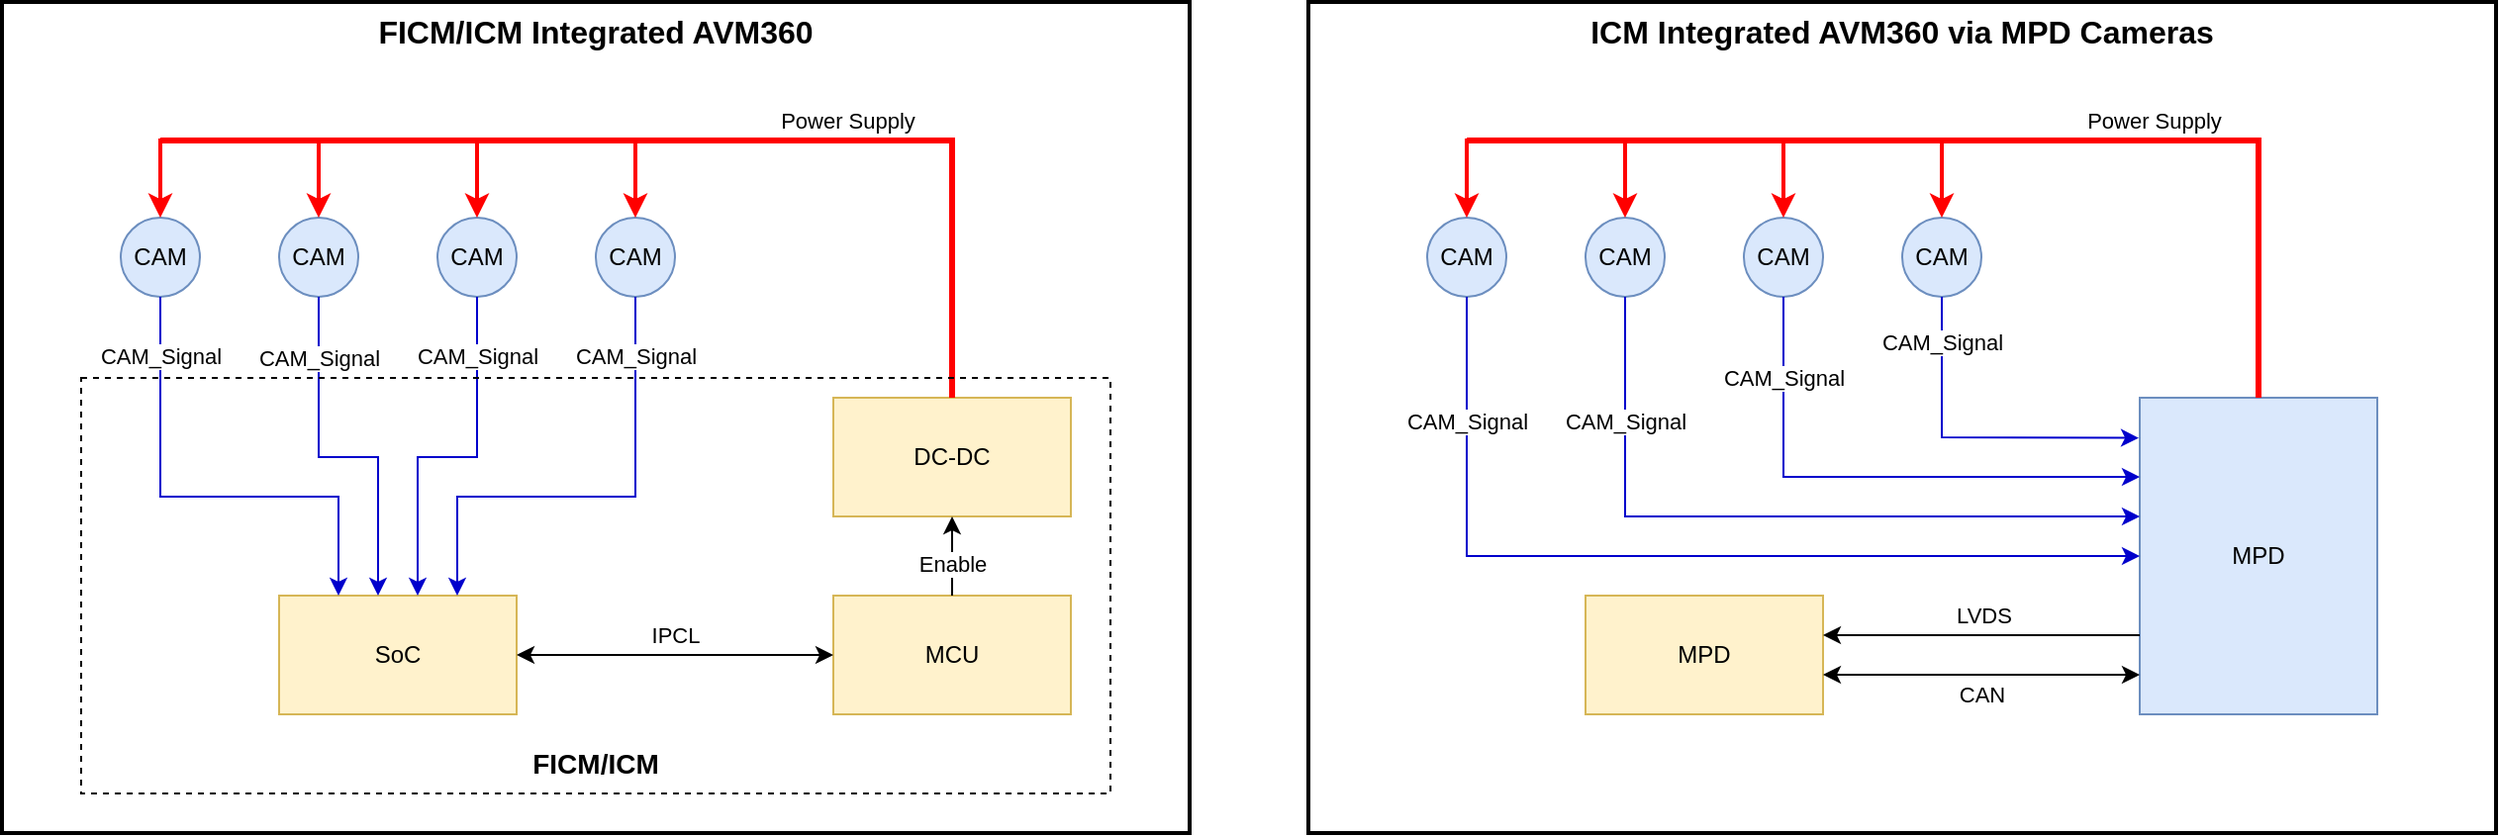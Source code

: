 <mxfile version="21.5.1" type="device">
  <diagram name="Page-1" id="huv2rgqOMiKWy863Pm8f">
    <mxGraphModel dx="868" dy="553" grid="1" gridSize="10" guides="1" tooltips="1" connect="1" arrows="1" fold="1" page="1" pageScale="1" pageWidth="1100" pageHeight="850" math="0" shadow="0">
      <root>
        <mxCell id="0" />
        <mxCell id="1" parent="0" />
        <mxCell id="gt4btXuaVXgCqziL71sD-36" value="" style="rounded=0;whiteSpace=wrap;html=1;fillColor=none;glass=0;strokeWidth=2;" vertex="1" parent="1">
          <mxGeometry x="740" y="100" width="600" height="420" as="geometry" />
        </mxCell>
        <mxCell id="gt4btXuaVXgCqziL71sD-33" value="" style="rounded=0;whiteSpace=wrap;html=1;fillColor=none;glass=0;strokeWidth=2;" vertex="1" parent="1">
          <mxGeometry x="80" y="100" width="600" height="420" as="geometry" />
        </mxCell>
        <mxCell id="gt4btXuaVXgCqziL71sD-1" value="SoC" style="rounded=0;whiteSpace=wrap;html=1;fillColor=#fff2cc;strokeColor=#d6b656;" vertex="1" parent="1">
          <mxGeometry x="220" y="400" width="120" height="60" as="geometry" />
        </mxCell>
        <mxCell id="gt4btXuaVXgCqziL71sD-2" value="MCU" style="rounded=0;whiteSpace=wrap;html=1;fillColor=#fff2cc;strokeColor=#d6b656;" vertex="1" parent="1">
          <mxGeometry x="500" y="400" width="120" height="60" as="geometry" />
        </mxCell>
        <mxCell id="gt4btXuaVXgCqziL71sD-3" value="DC-DC" style="rounded=0;whiteSpace=wrap;html=1;fillColor=#fff2cc;strokeColor=#d6b656;" vertex="1" parent="1">
          <mxGeometry x="500" y="300" width="120" height="60" as="geometry" />
        </mxCell>
        <mxCell id="gt4btXuaVXgCqziL71sD-4" value="CAM" style="ellipse;whiteSpace=wrap;html=1;aspect=fixed;fillColor=#dae8fc;strokeColor=#6c8ebf;" vertex="1" parent="1">
          <mxGeometry x="380" y="209" width="40" height="40" as="geometry" />
        </mxCell>
        <mxCell id="gt4btXuaVXgCqziL71sD-5" value="CAM" style="ellipse;whiteSpace=wrap;html=1;aspect=fixed;fillColor=#dae8fc;strokeColor=#6c8ebf;" vertex="1" parent="1">
          <mxGeometry x="300" y="209" width="40" height="40" as="geometry" />
        </mxCell>
        <mxCell id="gt4btXuaVXgCqziL71sD-6" value="CAM" style="ellipse;whiteSpace=wrap;html=1;aspect=fixed;fillColor=#dae8fc;strokeColor=#6c8ebf;" vertex="1" parent="1">
          <mxGeometry x="220" y="209" width="40" height="40" as="geometry" />
        </mxCell>
        <mxCell id="gt4btXuaVXgCqziL71sD-7" value="CAM" style="ellipse;whiteSpace=wrap;html=1;aspect=fixed;fillColor=#dae8fc;strokeColor=#6c8ebf;" vertex="1" parent="1">
          <mxGeometry x="140" y="209" width="40" height="40" as="geometry" />
        </mxCell>
        <mxCell id="gt4btXuaVXgCqziL71sD-8" value="" style="endArrow=classic;html=1;rounded=0;exitX=0.5;exitY=0;exitDx=0;exitDy=0;entryX=0.5;entryY=1;entryDx=0;entryDy=0;" edge="1" parent="1" source="gt4btXuaVXgCqziL71sD-2" target="gt4btXuaVXgCqziL71sD-3">
          <mxGeometry width="50" height="50" relative="1" as="geometry">
            <mxPoint x="600" y="380" as="sourcePoint" />
            <mxPoint x="650" y="330" as="targetPoint" />
          </mxGeometry>
        </mxCell>
        <mxCell id="gt4btXuaVXgCqziL71sD-9" value="Enable" style="edgeLabel;html=1;align=center;verticalAlign=middle;resizable=0;points=[];" vertex="1" connectable="0" parent="gt4btXuaVXgCqziL71sD-8">
          <mxGeometry x="-0.2" y="3" relative="1" as="geometry">
            <mxPoint x="3" as="offset" />
          </mxGeometry>
        </mxCell>
        <mxCell id="gt4btXuaVXgCqziL71sD-12" value="" style="endArrow=none;html=1;rounded=0;entryX=0.5;entryY=0;entryDx=0;entryDy=0;strokeColor=#FF0000;strokeWidth=3;" edge="1" parent="1" target="gt4btXuaVXgCqziL71sD-3">
          <mxGeometry width="50" height="50" relative="1" as="geometry">
            <mxPoint x="160" y="170" as="sourcePoint" />
            <mxPoint x="560" y="170" as="targetPoint" />
            <Array as="points">
              <mxPoint x="560" y="170" />
            </Array>
          </mxGeometry>
        </mxCell>
        <mxCell id="gt4btXuaVXgCqziL71sD-17" value="Power Supply" style="edgeLabel;html=1;align=center;verticalAlign=middle;resizable=0;points=[];" vertex="1" connectable="0" parent="gt4btXuaVXgCqziL71sD-12">
          <mxGeometry x="0.321" y="4" relative="1" as="geometry">
            <mxPoint x="-3" y="-6" as="offset" />
          </mxGeometry>
        </mxCell>
        <mxCell id="gt4btXuaVXgCqziL71sD-13" value="" style="endArrow=classic;html=1;rounded=0;entryX=0.5;entryY=0;entryDx=0;entryDy=0;strokeColor=#FF0000;strokeWidth=2;" edge="1" parent="1" target="gt4btXuaVXgCqziL71sD-7">
          <mxGeometry width="50" height="50" relative="1" as="geometry">
            <mxPoint x="160" y="169" as="sourcePoint" />
            <mxPoint x="400" y="289" as="targetPoint" />
          </mxGeometry>
        </mxCell>
        <mxCell id="gt4btXuaVXgCqziL71sD-14" value="" style="endArrow=classic;html=1;rounded=0;entryX=0.5;entryY=0;entryDx=0;entryDy=0;strokeColor=#FF0000;strokeWidth=2;" edge="1" parent="1">
          <mxGeometry width="50" height="50" relative="1" as="geometry">
            <mxPoint x="240" y="169" as="sourcePoint" />
            <mxPoint x="240" y="209" as="targetPoint" />
          </mxGeometry>
        </mxCell>
        <mxCell id="gt4btXuaVXgCqziL71sD-15" value="" style="endArrow=classic;html=1;rounded=0;entryX=0.5;entryY=0;entryDx=0;entryDy=0;strokeColor=#FF0000;strokeWidth=2;" edge="1" parent="1">
          <mxGeometry width="50" height="50" relative="1" as="geometry">
            <mxPoint x="320" y="169" as="sourcePoint" />
            <mxPoint x="320" y="209" as="targetPoint" />
          </mxGeometry>
        </mxCell>
        <mxCell id="gt4btXuaVXgCqziL71sD-16" value="" style="endArrow=classic;html=1;rounded=0;entryX=0.5;entryY=0;entryDx=0;entryDy=0;strokeColor=#FF0000;strokeWidth=2;" edge="1" parent="1">
          <mxGeometry width="50" height="50" relative="1" as="geometry">
            <mxPoint x="400" y="169" as="sourcePoint" />
            <mxPoint x="400" y="209" as="targetPoint" />
          </mxGeometry>
        </mxCell>
        <mxCell id="gt4btXuaVXgCqziL71sD-18" value="" style="endArrow=classic;startArrow=classic;html=1;rounded=0;exitX=1;exitY=0.5;exitDx=0;exitDy=0;entryX=0;entryY=0.5;entryDx=0;entryDy=0;" edge="1" parent="1" source="gt4btXuaVXgCqziL71sD-1" target="gt4btXuaVXgCqziL71sD-2">
          <mxGeometry width="50" height="50" relative="1" as="geometry">
            <mxPoint x="420" y="470" as="sourcePoint" />
            <mxPoint x="470" y="420" as="targetPoint" />
          </mxGeometry>
        </mxCell>
        <mxCell id="gt4btXuaVXgCqziL71sD-19" value="IPCL" style="edgeLabel;html=1;align=center;verticalAlign=middle;resizable=0;points=[];" vertex="1" connectable="0" parent="gt4btXuaVXgCqziL71sD-18">
          <mxGeometry x="0.275" y="1" relative="1" as="geometry">
            <mxPoint x="-22" y="-9" as="offset" />
          </mxGeometry>
        </mxCell>
        <mxCell id="gt4btXuaVXgCqziL71sD-20" value="" style="endArrow=classic;html=1;rounded=0;exitX=0.5;exitY=1;exitDx=0;exitDy=0;strokeColor=#0000CC;" edge="1" parent="1" source="gt4btXuaVXgCqziL71sD-5">
          <mxGeometry width="50" height="50" relative="1" as="geometry">
            <mxPoint x="340" y="280" as="sourcePoint" />
            <mxPoint x="290" y="400" as="targetPoint" />
            <Array as="points">
              <mxPoint x="320" y="330" />
              <mxPoint x="290" y="330" />
            </Array>
          </mxGeometry>
        </mxCell>
        <mxCell id="gt4btXuaVXgCqziL71sD-25" value="CAM_Signal" style="edgeLabel;html=1;align=center;verticalAlign=middle;resizable=0;points=[];" vertex="1" connectable="0" parent="gt4btXuaVXgCqziL71sD-20">
          <mxGeometry x="-0.748" relative="1" as="geometry">
            <mxPoint y="7" as="offset" />
          </mxGeometry>
        </mxCell>
        <mxCell id="gt4btXuaVXgCqziL71sD-21" value="" style="endArrow=classic;html=1;rounded=0;exitX=0.5;exitY=1;exitDx=0;exitDy=0;entryX=0.75;entryY=0;entryDx=0;entryDy=0;strokeColor=#0000CC;" edge="1" parent="1" source="gt4btXuaVXgCqziL71sD-4" target="gt4btXuaVXgCqziL71sD-1">
          <mxGeometry width="50" height="50" relative="1" as="geometry">
            <mxPoint x="365" y="280" as="sourcePoint" />
            <mxPoint x="325" y="430" as="targetPoint" />
            <Array as="points">
              <mxPoint x="400" y="350" />
              <mxPoint x="310" y="350" />
            </Array>
          </mxGeometry>
        </mxCell>
        <mxCell id="gt4btXuaVXgCqziL71sD-24" value="CAM_Signal" style="edgeLabel;html=1;align=center;verticalAlign=middle;resizable=0;points=[];" vertex="1" connectable="0" parent="gt4btXuaVXgCqziL71sD-21">
          <mxGeometry x="-0.794" y="-1" relative="1" as="geometry">
            <mxPoint x="1" y="5" as="offset" />
          </mxGeometry>
        </mxCell>
        <mxCell id="gt4btXuaVXgCqziL71sD-22" value="" style="endArrow=classic;html=1;rounded=0;exitX=0.5;exitY=1;exitDx=0;exitDy=0;strokeColor=#0000CC;" edge="1" parent="1" source="gt4btXuaVXgCqziL71sD-6">
          <mxGeometry width="50" height="50" relative="1" as="geometry">
            <mxPoint x="230" y="260" as="sourcePoint" />
            <mxPoint x="270" y="400" as="targetPoint" />
            <Array as="points">
              <mxPoint x="240" y="330" />
              <mxPoint x="270" y="330" />
            </Array>
          </mxGeometry>
        </mxCell>
        <mxCell id="gt4btXuaVXgCqziL71sD-26" value="CAM_Signal" style="edgeLabel;html=1;align=center;verticalAlign=middle;resizable=0;points=[];" vertex="1" connectable="0" parent="gt4btXuaVXgCqziL71sD-22">
          <mxGeometry x="-0.664" relative="1" as="geometry">
            <mxPoint as="offset" />
          </mxGeometry>
        </mxCell>
        <mxCell id="gt4btXuaVXgCqziL71sD-23" value="" style="endArrow=classic;html=1;rounded=0;exitX=0.5;exitY=1;exitDx=0;exitDy=0;strokeColor=#0000CC;entryX=0.25;entryY=0;entryDx=0;entryDy=0;" edge="1" parent="1" source="gt4btXuaVXgCqziL71sD-7" target="gt4btXuaVXgCqziL71sD-1">
          <mxGeometry width="50" height="50" relative="1" as="geometry">
            <mxPoint x="150" y="290" as="sourcePoint" />
            <mxPoint x="180" y="440" as="targetPoint" />
            <Array as="points">
              <mxPoint x="160" y="350" />
              <mxPoint x="250" y="350" />
            </Array>
          </mxGeometry>
        </mxCell>
        <mxCell id="gt4btXuaVXgCqziL71sD-27" value="CAM_Signal" style="edgeLabel;html=1;align=center;verticalAlign=middle;resizable=0;points=[];" vertex="1" connectable="0" parent="gt4btXuaVXgCqziL71sD-23">
          <mxGeometry x="-0.718" y="1" relative="1" as="geometry">
            <mxPoint x="-1" y="-4" as="offset" />
          </mxGeometry>
        </mxCell>
        <mxCell id="gt4btXuaVXgCqziL71sD-30" value="" style="rounded=0;whiteSpace=wrap;html=1;fillColor=none;glass=0;dashed=1;" vertex="1" parent="1">
          <mxGeometry x="120" y="290" width="520" height="210" as="geometry" />
        </mxCell>
        <mxCell id="gt4btXuaVXgCqziL71sD-35" value="FICM/ICM Integrated AVM360" style="text;strokeColor=none;align=center;fillColor=none;html=1;verticalAlign=middle;whiteSpace=wrap;rounded=0;fontSize=16;fontStyle=1" vertex="1" parent="1">
          <mxGeometry x="80" y="100" width="600" height="30" as="geometry" />
        </mxCell>
        <mxCell id="gt4btXuaVXgCqziL71sD-32" value="FICM/ICM" style="text;strokeColor=none;align=center;fillColor=none;html=1;verticalAlign=middle;whiteSpace=wrap;rounded=0;strokeWidth=1;fontSize=14;fontStyle=1" vertex="1" parent="1">
          <mxGeometry x="120" y="470" width="520" height="30" as="geometry" />
        </mxCell>
        <mxCell id="gt4btXuaVXgCqziL71sD-37" value="MPD" style="rounded=0;whiteSpace=wrap;html=1;fillColor=#fff2cc;strokeColor=#d6b656;" vertex="1" parent="1">
          <mxGeometry x="880" y="400" width="120" height="60" as="geometry" />
        </mxCell>
        <mxCell id="gt4btXuaVXgCqziL71sD-39" value="MPD" style="rounded=0;whiteSpace=wrap;html=1;fillColor=#dae8fc;strokeColor=#6c8ebf;" vertex="1" parent="1">
          <mxGeometry x="1160" y="300" width="120" height="160" as="geometry" />
        </mxCell>
        <mxCell id="gt4btXuaVXgCqziL71sD-40" value="CAM" style="ellipse;whiteSpace=wrap;html=1;aspect=fixed;fillColor=#dae8fc;strokeColor=#6c8ebf;" vertex="1" parent="1">
          <mxGeometry x="1040" y="209" width="40" height="40" as="geometry" />
        </mxCell>
        <mxCell id="gt4btXuaVXgCqziL71sD-41" value="CAM" style="ellipse;whiteSpace=wrap;html=1;aspect=fixed;fillColor=#dae8fc;strokeColor=#6c8ebf;" vertex="1" parent="1">
          <mxGeometry x="960" y="209" width="40" height="40" as="geometry" />
        </mxCell>
        <mxCell id="gt4btXuaVXgCqziL71sD-42" value="CAM" style="ellipse;whiteSpace=wrap;html=1;aspect=fixed;fillColor=#dae8fc;strokeColor=#6c8ebf;" vertex="1" parent="1">
          <mxGeometry x="880" y="209" width="40" height="40" as="geometry" />
        </mxCell>
        <mxCell id="gt4btXuaVXgCqziL71sD-43" value="CAM" style="ellipse;whiteSpace=wrap;html=1;aspect=fixed;fillColor=#dae8fc;strokeColor=#6c8ebf;" vertex="1" parent="1">
          <mxGeometry x="800" y="209" width="40" height="40" as="geometry" />
        </mxCell>
        <mxCell id="gt4btXuaVXgCqziL71sD-46" value="" style="endArrow=none;html=1;rounded=0;entryX=0.5;entryY=0;entryDx=0;entryDy=0;strokeColor=#FF0000;strokeWidth=3;" edge="1" parent="1" target="gt4btXuaVXgCqziL71sD-39">
          <mxGeometry width="50" height="50" relative="1" as="geometry">
            <mxPoint x="820" y="170" as="sourcePoint" />
            <mxPoint x="1220" y="170" as="targetPoint" />
            <Array as="points">
              <mxPoint x="1220" y="170" />
            </Array>
          </mxGeometry>
        </mxCell>
        <mxCell id="gt4btXuaVXgCqziL71sD-47" value="Power Supply" style="edgeLabel;html=1;align=center;verticalAlign=middle;resizable=0;points=[];" vertex="1" connectable="0" parent="gt4btXuaVXgCqziL71sD-46">
          <mxGeometry x="0.321" y="4" relative="1" as="geometry">
            <mxPoint x="-3" y="-6" as="offset" />
          </mxGeometry>
        </mxCell>
        <mxCell id="gt4btXuaVXgCqziL71sD-48" value="" style="endArrow=classic;html=1;rounded=0;entryX=0.5;entryY=0;entryDx=0;entryDy=0;strokeColor=#FF0000;strokeWidth=2;" edge="1" parent="1" target="gt4btXuaVXgCqziL71sD-43">
          <mxGeometry width="50" height="50" relative="1" as="geometry">
            <mxPoint x="820" y="169" as="sourcePoint" />
            <mxPoint x="1060" y="289" as="targetPoint" />
          </mxGeometry>
        </mxCell>
        <mxCell id="gt4btXuaVXgCqziL71sD-49" value="" style="endArrow=classic;html=1;rounded=0;entryX=0.5;entryY=0;entryDx=0;entryDy=0;strokeColor=#FF0000;strokeWidth=2;" edge="1" parent="1">
          <mxGeometry width="50" height="50" relative="1" as="geometry">
            <mxPoint x="900" y="169" as="sourcePoint" />
            <mxPoint x="900" y="209" as="targetPoint" />
          </mxGeometry>
        </mxCell>
        <mxCell id="gt4btXuaVXgCqziL71sD-50" value="" style="endArrow=classic;html=1;rounded=0;entryX=0.5;entryY=0;entryDx=0;entryDy=0;strokeColor=#FF0000;strokeWidth=2;" edge="1" parent="1">
          <mxGeometry width="50" height="50" relative="1" as="geometry">
            <mxPoint x="980" y="169" as="sourcePoint" />
            <mxPoint x="980" y="209" as="targetPoint" />
          </mxGeometry>
        </mxCell>
        <mxCell id="gt4btXuaVXgCqziL71sD-51" value="" style="endArrow=classic;html=1;rounded=0;entryX=0.5;entryY=0;entryDx=0;entryDy=0;strokeColor=#FF0000;strokeWidth=2;" edge="1" parent="1">
          <mxGeometry width="50" height="50" relative="1" as="geometry">
            <mxPoint x="1060" y="169" as="sourcePoint" />
            <mxPoint x="1060" y="209" as="targetPoint" />
          </mxGeometry>
        </mxCell>
        <mxCell id="gt4btXuaVXgCqziL71sD-52" value="" style="endArrow=classic;startArrow=classic;html=1;rounded=0;exitX=1;exitY=0.5;exitDx=0;exitDy=0;entryX=0;entryY=0.5;entryDx=0;entryDy=0;" edge="1" parent="1">
          <mxGeometry width="50" height="50" relative="1" as="geometry">
            <mxPoint x="1000" y="440" as="sourcePoint" />
            <mxPoint x="1160" y="440" as="targetPoint" />
          </mxGeometry>
        </mxCell>
        <mxCell id="gt4btXuaVXgCqziL71sD-53" value="CAN" style="edgeLabel;html=1;align=center;verticalAlign=middle;resizable=0;points=[];" vertex="1" connectable="0" parent="gt4btXuaVXgCqziL71sD-52">
          <mxGeometry x="0.275" y="1" relative="1" as="geometry">
            <mxPoint x="-22" y="11" as="offset" />
          </mxGeometry>
        </mxCell>
        <mxCell id="gt4btXuaVXgCqziL71sD-54" value="" style="endArrow=classic;html=1;rounded=0;exitX=0.5;exitY=1;exitDx=0;exitDy=0;strokeColor=#0000CC;entryX=0;entryY=0.25;entryDx=0;entryDy=0;" edge="1" parent="1" source="gt4btXuaVXgCqziL71sD-41" target="gt4btXuaVXgCqziL71sD-39">
          <mxGeometry width="50" height="50" relative="1" as="geometry">
            <mxPoint x="1000" y="280" as="sourcePoint" />
            <mxPoint x="950" y="400" as="targetPoint" />
            <Array as="points">
              <mxPoint x="980" y="340" />
            </Array>
          </mxGeometry>
        </mxCell>
        <mxCell id="gt4btXuaVXgCqziL71sD-55" value="CAM_Signal" style="edgeLabel;html=1;align=center;verticalAlign=middle;resizable=0;points=[];" vertex="1" connectable="0" parent="gt4btXuaVXgCqziL71sD-54">
          <mxGeometry x="-0.748" relative="1" as="geometry">
            <mxPoint y="7" as="offset" />
          </mxGeometry>
        </mxCell>
        <mxCell id="gt4btXuaVXgCqziL71sD-56" value="" style="endArrow=classic;html=1;rounded=0;exitX=0.5;exitY=1;exitDx=0;exitDy=0;entryX=-0.004;entryY=0.127;entryDx=0;entryDy=0;strokeColor=#0000CC;entryPerimeter=0;" edge="1" parent="1" source="gt4btXuaVXgCqziL71sD-40" target="gt4btXuaVXgCqziL71sD-39">
          <mxGeometry width="50" height="50" relative="1" as="geometry">
            <mxPoint x="1025" y="280" as="sourcePoint" />
            <mxPoint x="985" y="430" as="targetPoint" />
            <Array as="points">
              <mxPoint x="1060" y="320" />
            </Array>
          </mxGeometry>
        </mxCell>
        <mxCell id="gt4btXuaVXgCqziL71sD-57" value="CAM_Signal" style="edgeLabel;html=1;align=center;verticalAlign=middle;resizable=0;points=[];" vertex="1" connectable="0" parent="gt4btXuaVXgCqziL71sD-56">
          <mxGeometry x="-0.794" y="-1" relative="1" as="geometry">
            <mxPoint x="1" y="5" as="offset" />
          </mxGeometry>
        </mxCell>
        <mxCell id="gt4btXuaVXgCqziL71sD-58" value="" style="endArrow=classic;html=1;rounded=0;exitX=0.5;exitY=1;exitDx=0;exitDy=0;strokeColor=#0000CC;" edge="1" parent="1" source="gt4btXuaVXgCqziL71sD-42">
          <mxGeometry width="50" height="50" relative="1" as="geometry">
            <mxPoint x="890" y="260" as="sourcePoint" />
            <mxPoint x="1160" y="360" as="targetPoint" />
            <Array as="points">
              <mxPoint x="900" y="360" />
            </Array>
          </mxGeometry>
        </mxCell>
        <mxCell id="gt4btXuaVXgCqziL71sD-59" value="CAM_Signal" style="edgeLabel;html=1;align=center;verticalAlign=middle;resizable=0;points=[];" vertex="1" connectable="0" parent="gt4btXuaVXgCqziL71sD-58">
          <mxGeometry x="-0.664" relative="1" as="geometry">
            <mxPoint as="offset" />
          </mxGeometry>
        </mxCell>
        <mxCell id="gt4btXuaVXgCqziL71sD-60" value="" style="endArrow=classic;html=1;rounded=0;exitX=0.5;exitY=1;exitDx=0;exitDy=0;strokeColor=#0000CC;entryX=0;entryY=0.5;entryDx=0;entryDy=0;" edge="1" parent="1" source="gt4btXuaVXgCqziL71sD-43" target="gt4btXuaVXgCqziL71sD-39">
          <mxGeometry width="50" height="50" relative="1" as="geometry">
            <mxPoint x="810" y="290" as="sourcePoint" />
            <mxPoint x="840" y="440" as="targetPoint" />
            <Array as="points">
              <mxPoint x="820" y="380" />
              <mxPoint x="910" y="380" />
            </Array>
          </mxGeometry>
        </mxCell>
        <mxCell id="gt4btXuaVXgCqziL71sD-61" value="CAM_Signal" style="edgeLabel;html=1;align=center;verticalAlign=middle;resizable=0;points=[];" vertex="1" connectable="0" parent="gt4btXuaVXgCqziL71sD-60">
          <mxGeometry x="-0.718" y="1" relative="1" as="geometry">
            <mxPoint x="-1" y="-4" as="offset" />
          </mxGeometry>
        </mxCell>
        <mxCell id="gt4btXuaVXgCqziL71sD-63" value="ICM Integrated AVM360 via MPD Cameras" style="text;strokeColor=none;align=center;fillColor=none;html=1;verticalAlign=middle;whiteSpace=wrap;rounded=0;fontSize=16;fontStyle=1" vertex="1" parent="1">
          <mxGeometry x="740" y="100" width="600" height="30" as="geometry" />
        </mxCell>
        <mxCell id="gt4btXuaVXgCqziL71sD-70" value="" style="endArrow=classic;html=1;rounded=0;exitX=0;exitY=0.75;exitDx=0;exitDy=0;" edge="1" parent="1" source="gt4btXuaVXgCqziL71sD-39">
          <mxGeometry width="50" height="50" relative="1" as="geometry">
            <mxPoint x="1050" y="300" as="sourcePoint" />
            <mxPoint x="1000" y="420" as="targetPoint" />
          </mxGeometry>
        </mxCell>
        <mxCell id="gt4btXuaVXgCqziL71sD-73" value="LVDS" style="edgeLabel;html=1;align=center;verticalAlign=middle;resizable=0;points=[];" vertex="1" connectable="0" parent="gt4btXuaVXgCqziL71sD-70">
          <mxGeometry x="-0.119" y="-2" relative="1" as="geometry">
            <mxPoint x="-9" y="-8" as="offset" />
          </mxGeometry>
        </mxCell>
      </root>
    </mxGraphModel>
  </diagram>
</mxfile>
